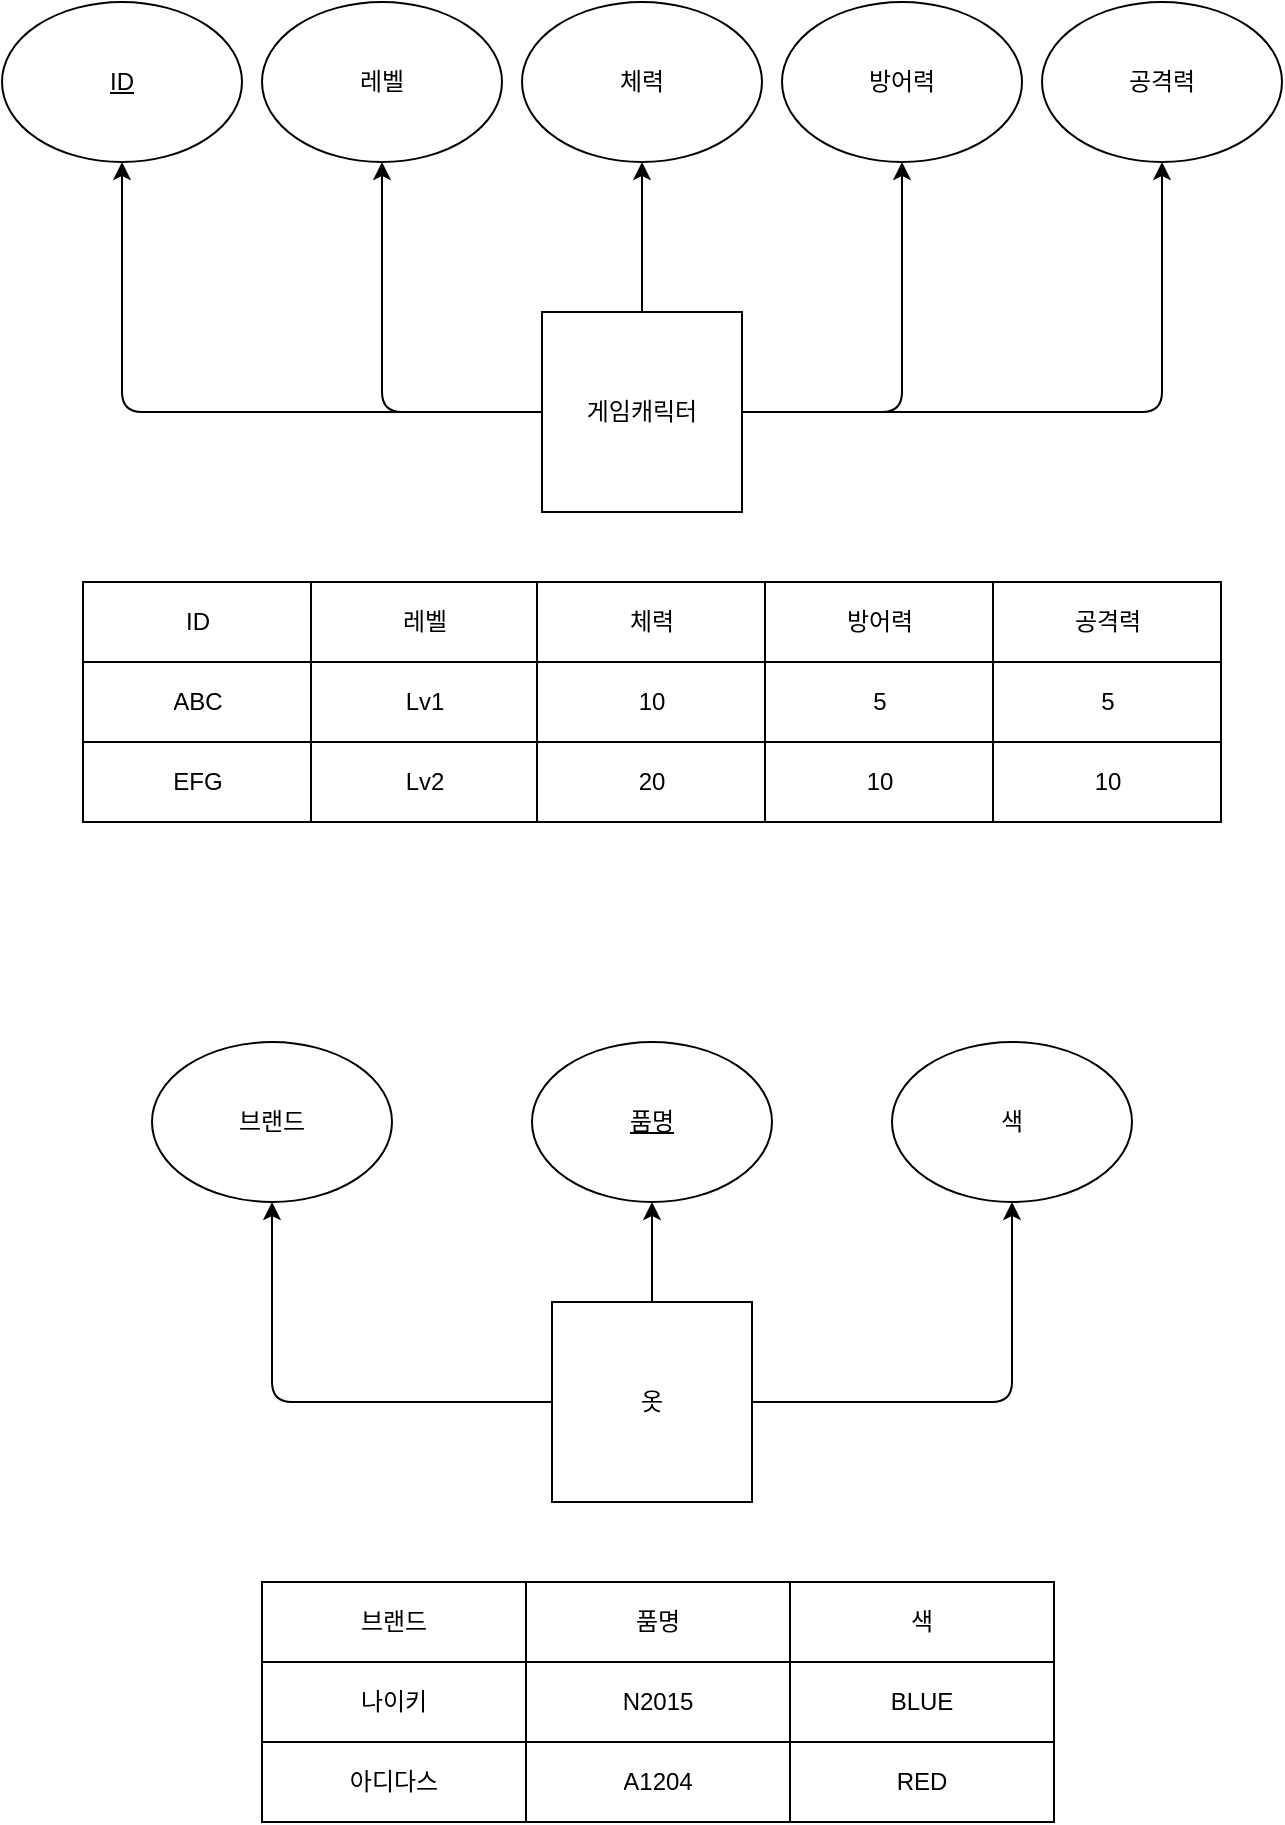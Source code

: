 <mxfile version="16.0.0" type="device"><diagram id="erJ9eoPsmCCwT3bC7XLw" name="Page-1"><mxGraphModel dx="1102" dy="685" grid="1" gridSize="10" guides="1" tooltips="1" connect="1" arrows="1" fold="1" page="1" pageScale="1" pageWidth="827" pageHeight="1169" math="0" shadow="0"><root><mxCell id="0"/><mxCell id="1" parent="0"/><mxCell id="5CZbk-YglwIKCDGQJsau-1" style="edgeStyle=orthogonalEdgeStyle;rounded=1;sketch=0;orthogonalLoop=1;jettySize=auto;html=1;entryX=0.5;entryY=1;entryDx=0;entryDy=0;" parent="1" source="5CZbk-YglwIKCDGQJsau-6" target="5CZbk-YglwIKCDGQJsau-7" edge="1"><mxGeometry relative="1" as="geometry"/></mxCell><mxCell id="5CZbk-YglwIKCDGQJsau-2" style="edgeStyle=orthogonalEdgeStyle;rounded=1;sketch=0;orthogonalLoop=1;jettySize=auto;html=1;entryX=0.5;entryY=1;entryDx=0;entryDy=0;" parent="1" source="5CZbk-YglwIKCDGQJsau-6" target="5CZbk-YglwIKCDGQJsau-9" edge="1"><mxGeometry relative="1" as="geometry"/></mxCell><mxCell id="5CZbk-YglwIKCDGQJsau-3" style="edgeStyle=orthogonalEdgeStyle;rounded=1;sketch=0;orthogonalLoop=1;jettySize=auto;html=1;entryX=0.5;entryY=1;entryDx=0;entryDy=0;" parent="1" source="5CZbk-YglwIKCDGQJsau-6" target="5CZbk-YglwIKCDGQJsau-10" edge="1"><mxGeometry relative="1" as="geometry"/></mxCell><mxCell id="5CZbk-YglwIKCDGQJsau-4" style="edgeStyle=orthogonalEdgeStyle;rounded=1;sketch=0;orthogonalLoop=1;jettySize=auto;html=1;" parent="1" source="5CZbk-YglwIKCDGQJsau-6" target="5CZbk-YglwIKCDGQJsau-8" edge="1"><mxGeometry relative="1" as="geometry"/></mxCell><mxCell id="5CZbk-YglwIKCDGQJsau-5" style="edgeStyle=orthogonalEdgeStyle;rounded=1;sketch=0;orthogonalLoop=1;jettySize=auto;html=1;entryX=0.5;entryY=1;entryDx=0;entryDy=0;" parent="1" source="5CZbk-YglwIKCDGQJsau-6" target="5CZbk-YglwIKCDGQJsau-11" edge="1"><mxGeometry relative="1" as="geometry"/></mxCell><mxCell id="5CZbk-YglwIKCDGQJsau-6" value="게임캐릭터" style="whiteSpace=wrap;html=1;aspect=fixed;" parent="1" vertex="1"><mxGeometry x="364" y="205" width="100" height="100" as="geometry"/></mxCell><mxCell id="5CZbk-YglwIKCDGQJsau-7" value="레벨" style="ellipse;whiteSpace=wrap;html=1;rounded=0;sketch=0;" parent="1" vertex="1"><mxGeometry x="224" y="50" width="120" height="80" as="geometry"/></mxCell><mxCell id="5CZbk-YglwIKCDGQJsau-8" value="방어력" style="ellipse;whiteSpace=wrap;html=1;rounded=0;sketch=0;" parent="1" vertex="1"><mxGeometry x="484" y="50" width="120" height="80" as="geometry"/></mxCell><mxCell id="5CZbk-YglwIKCDGQJsau-9" value="체력" style="ellipse;whiteSpace=wrap;html=1;rounded=0;sketch=0;" parent="1" vertex="1"><mxGeometry x="354" y="50" width="120" height="80" as="geometry"/></mxCell><mxCell id="5CZbk-YglwIKCDGQJsau-10" value="ID" style="ellipse;whiteSpace=wrap;html=1;rounded=0;sketch=0;fontStyle=4" parent="1" vertex="1"><mxGeometry x="94" y="50" width="120" height="80" as="geometry"/></mxCell><mxCell id="5CZbk-YglwIKCDGQJsau-11" value="공격력" style="ellipse;whiteSpace=wrap;html=1;rounded=0;sketch=0;" parent="1" vertex="1"><mxGeometry x="614" y="50" width="120" height="80" as="geometry"/></mxCell><mxCell id="5CZbk-YglwIKCDGQJsau-12" style="edgeStyle=orthogonalEdgeStyle;rounded=1;sketch=0;orthogonalLoop=1;jettySize=auto;html=1;entryX=0.5;entryY=1;entryDx=0;entryDy=0;" parent="1" source="5CZbk-YglwIKCDGQJsau-15" target="5CZbk-YglwIKCDGQJsau-16" edge="1"><mxGeometry relative="1" as="geometry"/></mxCell><mxCell id="5CZbk-YglwIKCDGQJsau-13" style="edgeStyle=orthogonalEdgeStyle;rounded=1;sketch=0;orthogonalLoop=1;jettySize=auto;html=1;entryX=0.5;entryY=1;entryDx=0;entryDy=0;" parent="1" source="5CZbk-YglwIKCDGQJsau-15" target="5CZbk-YglwIKCDGQJsau-17" edge="1"><mxGeometry relative="1" as="geometry"/></mxCell><mxCell id="5CZbk-YglwIKCDGQJsau-14" style="edgeStyle=orthogonalEdgeStyle;rounded=1;sketch=0;orthogonalLoop=1;jettySize=auto;html=1;entryX=0.5;entryY=1;entryDx=0;entryDy=0;" parent="1" source="5CZbk-YglwIKCDGQJsau-15" target="5CZbk-YglwIKCDGQJsau-18" edge="1"><mxGeometry relative="1" as="geometry"/></mxCell><mxCell id="5CZbk-YglwIKCDGQJsau-15" value="옷" style="whiteSpace=wrap;html=1;aspect=fixed;rounded=0;sketch=0;" parent="1" vertex="1"><mxGeometry x="369" y="700" width="100" height="100" as="geometry"/></mxCell><mxCell id="5CZbk-YglwIKCDGQJsau-16" value="브랜드" style="ellipse;whiteSpace=wrap;html=1;rounded=0;sketch=0;" parent="1" vertex="1"><mxGeometry x="169" y="570" width="120" height="80" as="geometry"/></mxCell><mxCell id="5CZbk-YglwIKCDGQJsau-17" value="품명" style="ellipse;whiteSpace=wrap;html=1;rounded=0;sketch=0;fontStyle=4" parent="1" vertex="1"><mxGeometry x="359" y="570" width="120" height="80" as="geometry"/></mxCell><mxCell id="5CZbk-YglwIKCDGQJsau-18" value="색" style="ellipse;whiteSpace=wrap;html=1;rounded=0;sketch=0;" parent="1" vertex="1"><mxGeometry x="539" y="570" width="120" height="80" as="geometry"/></mxCell><mxCell id="5CZbk-YglwIKCDGQJsau-37" value="" style="shape=table;html=1;whiteSpace=wrap;startSize=0;container=1;collapsible=0;childLayout=tableLayout;" parent="1" vertex="1"><mxGeometry x="134.5" y="340" width="569" height="120" as="geometry"/></mxCell><mxCell id="5CZbk-YglwIKCDGQJsau-38" value="" style="shape=partialRectangle;html=1;whiteSpace=wrap;collapsible=0;dropTarget=0;pointerEvents=0;fillColor=none;top=0;left=0;bottom=0;right=0;points=[[0,0.5],[1,0.5]];portConstraint=eastwest;" parent="5CZbk-YglwIKCDGQJsau-37" vertex="1"><mxGeometry width="569" height="40" as="geometry"/></mxCell><mxCell id="5CZbk-YglwIKCDGQJsau-39" value="ID" style="shape=partialRectangle;html=1;whiteSpace=wrap;connectable=0;fillColor=none;top=0;left=0;bottom=0;right=0;overflow=hidden;pointerEvents=1;" parent="5CZbk-YglwIKCDGQJsau-38" vertex="1"><mxGeometry width="114" height="40" as="geometry"><mxRectangle width="114" height="40" as="alternateBounds"/></mxGeometry></mxCell><mxCell id="5CZbk-YglwIKCDGQJsau-40" value="레벨" style="shape=partialRectangle;html=1;whiteSpace=wrap;connectable=0;fillColor=none;top=0;left=0;bottom=0;right=0;overflow=hidden;pointerEvents=1;" parent="5CZbk-YglwIKCDGQJsau-38" vertex="1"><mxGeometry x="114" width="113" height="40" as="geometry"><mxRectangle width="113" height="40" as="alternateBounds"/></mxGeometry></mxCell><mxCell id="5CZbk-YglwIKCDGQJsau-148" value="체력" style="shape=partialRectangle;html=1;whiteSpace=wrap;connectable=0;fillColor=none;top=0;left=0;bottom=0;right=0;overflow=hidden;pointerEvents=1;" parent="5CZbk-YglwIKCDGQJsau-38" vertex="1"><mxGeometry x="227" width="114" height="40" as="geometry"><mxRectangle width="114" height="40" as="alternateBounds"/></mxGeometry></mxCell><mxCell id="5CZbk-YglwIKCDGQJsau-151" value="방어력" style="shape=partialRectangle;html=1;whiteSpace=wrap;connectable=0;fillColor=none;top=0;left=0;bottom=0;right=0;overflow=hidden;pointerEvents=1;" parent="5CZbk-YglwIKCDGQJsau-38" vertex="1"><mxGeometry x="341" width="114" height="40" as="geometry"><mxRectangle width="114" height="40" as="alternateBounds"/></mxGeometry></mxCell><mxCell id="5CZbk-YglwIKCDGQJsau-41" value="공격력" style="shape=partialRectangle;html=1;whiteSpace=wrap;connectable=0;fillColor=none;top=0;left=0;bottom=0;right=0;overflow=hidden;pointerEvents=1;" parent="5CZbk-YglwIKCDGQJsau-38" vertex="1"><mxGeometry x="455" width="114" height="40" as="geometry"><mxRectangle width="114" height="40" as="alternateBounds"/></mxGeometry></mxCell><mxCell id="5CZbk-YglwIKCDGQJsau-42" value="" style="shape=partialRectangle;html=1;whiteSpace=wrap;collapsible=0;dropTarget=0;pointerEvents=0;fillColor=none;top=0;left=0;bottom=0;right=0;points=[[0,0.5],[1,0.5]];portConstraint=eastwest;" parent="5CZbk-YglwIKCDGQJsau-37" vertex="1"><mxGeometry y="40" width="569" height="40" as="geometry"/></mxCell><mxCell id="5CZbk-YglwIKCDGQJsau-43" value="ABC" style="shape=partialRectangle;html=1;whiteSpace=wrap;connectable=0;fillColor=none;top=0;left=0;bottom=0;right=0;overflow=hidden;pointerEvents=1;" parent="5CZbk-YglwIKCDGQJsau-42" vertex="1"><mxGeometry width="114" height="40" as="geometry"><mxRectangle width="114" height="40" as="alternateBounds"/></mxGeometry></mxCell><mxCell id="5CZbk-YglwIKCDGQJsau-44" value="Lv1" style="shape=partialRectangle;html=1;whiteSpace=wrap;connectable=0;fillColor=none;top=0;left=0;bottom=0;right=0;overflow=hidden;pointerEvents=1;" parent="5CZbk-YglwIKCDGQJsau-42" vertex="1"><mxGeometry x="114" width="113" height="40" as="geometry"><mxRectangle width="113" height="40" as="alternateBounds"/></mxGeometry></mxCell><mxCell id="5CZbk-YglwIKCDGQJsau-149" value="10" style="shape=partialRectangle;html=1;whiteSpace=wrap;connectable=0;fillColor=none;top=0;left=0;bottom=0;right=0;overflow=hidden;pointerEvents=1;" parent="5CZbk-YglwIKCDGQJsau-42" vertex="1"><mxGeometry x="227" width="114" height="40" as="geometry"><mxRectangle width="114" height="40" as="alternateBounds"/></mxGeometry></mxCell><mxCell id="5CZbk-YglwIKCDGQJsau-152" value="5" style="shape=partialRectangle;html=1;whiteSpace=wrap;connectable=0;fillColor=none;top=0;left=0;bottom=0;right=0;overflow=hidden;pointerEvents=1;" parent="5CZbk-YglwIKCDGQJsau-42" vertex="1"><mxGeometry x="341" width="114" height="40" as="geometry"><mxRectangle width="114" height="40" as="alternateBounds"/></mxGeometry></mxCell><mxCell id="5CZbk-YglwIKCDGQJsau-45" value="5" style="shape=partialRectangle;html=1;whiteSpace=wrap;connectable=0;fillColor=none;top=0;left=0;bottom=0;right=0;overflow=hidden;pointerEvents=1;" parent="5CZbk-YglwIKCDGQJsau-42" vertex="1"><mxGeometry x="455" width="114" height="40" as="geometry"><mxRectangle width="114" height="40" as="alternateBounds"/></mxGeometry></mxCell><mxCell id="5CZbk-YglwIKCDGQJsau-46" value="" style="shape=partialRectangle;html=1;whiteSpace=wrap;collapsible=0;dropTarget=0;pointerEvents=0;fillColor=none;top=0;left=0;bottom=0;right=0;points=[[0,0.5],[1,0.5]];portConstraint=eastwest;" parent="5CZbk-YglwIKCDGQJsau-37" vertex="1"><mxGeometry y="80" width="569" height="40" as="geometry"/></mxCell><mxCell id="5CZbk-YglwIKCDGQJsau-47" value="&lt;span&gt;EFG&lt;/span&gt;" style="shape=partialRectangle;html=1;whiteSpace=wrap;connectable=0;fillColor=none;top=0;left=0;bottom=0;right=0;overflow=hidden;pointerEvents=1;" parent="5CZbk-YglwIKCDGQJsau-46" vertex="1"><mxGeometry width="114" height="40" as="geometry"><mxRectangle width="114" height="40" as="alternateBounds"/></mxGeometry></mxCell><mxCell id="5CZbk-YglwIKCDGQJsau-48" value="Lv2" style="shape=partialRectangle;html=1;whiteSpace=wrap;connectable=0;fillColor=none;top=0;left=0;bottom=0;right=0;overflow=hidden;pointerEvents=1;" parent="5CZbk-YglwIKCDGQJsau-46" vertex="1"><mxGeometry x="114" width="113" height="40" as="geometry"><mxRectangle width="113" height="40" as="alternateBounds"/></mxGeometry></mxCell><mxCell id="5CZbk-YglwIKCDGQJsau-150" value="20" style="shape=partialRectangle;html=1;whiteSpace=wrap;connectable=0;fillColor=none;top=0;left=0;bottom=0;right=0;overflow=hidden;pointerEvents=1;" parent="5CZbk-YglwIKCDGQJsau-46" vertex="1"><mxGeometry x="227" width="114" height="40" as="geometry"><mxRectangle width="114" height="40" as="alternateBounds"/></mxGeometry></mxCell><mxCell id="5CZbk-YglwIKCDGQJsau-153" value="10" style="shape=partialRectangle;html=1;whiteSpace=wrap;connectable=0;fillColor=none;top=0;left=0;bottom=0;right=0;overflow=hidden;pointerEvents=1;" parent="5CZbk-YglwIKCDGQJsau-46" vertex="1"><mxGeometry x="341" width="114" height="40" as="geometry"><mxRectangle width="114" height="40" as="alternateBounds"/></mxGeometry></mxCell><mxCell id="5CZbk-YglwIKCDGQJsau-49" value="10" style="shape=partialRectangle;html=1;whiteSpace=wrap;connectable=0;fillColor=none;top=0;left=0;bottom=0;right=0;overflow=hidden;pointerEvents=1;" parent="5CZbk-YglwIKCDGQJsau-46" vertex="1"><mxGeometry x="455" width="114" height="40" as="geometry"><mxRectangle width="114" height="40" as="alternateBounds"/></mxGeometry></mxCell><mxCell id="5CZbk-YglwIKCDGQJsau-154" value="" style="shape=table;html=1;whiteSpace=wrap;startSize=0;container=1;collapsible=0;childLayout=tableLayout;" parent="1" vertex="1"><mxGeometry x="224" y="840" width="396" height="120" as="geometry"/></mxCell><mxCell id="5CZbk-YglwIKCDGQJsau-155" value="" style="shape=partialRectangle;html=1;whiteSpace=wrap;collapsible=0;dropTarget=0;pointerEvents=0;fillColor=none;top=0;left=0;bottom=0;right=0;points=[[0,0.5],[1,0.5]];portConstraint=eastwest;" parent="5CZbk-YglwIKCDGQJsau-154" vertex="1"><mxGeometry width="396" height="40" as="geometry"/></mxCell><mxCell id="5CZbk-YglwIKCDGQJsau-156" value="브랜드" style="shape=partialRectangle;html=1;whiteSpace=wrap;connectable=0;fillColor=none;top=0;left=0;bottom=0;right=0;overflow=hidden;pointerEvents=1;" parent="5CZbk-YglwIKCDGQJsau-155" vertex="1"><mxGeometry width="132" height="40" as="geometry"><mxRectangle width="132" height="40" as="alternateBounds"/></mxGeometry></mxCell><mxCell id="5CZbk-YglwIKCDGQJsau-157" value="품명" style="shape=partialRectangle;html=1;whiteSpace=wrap;connectable=0;fillColor=none;top=0;left=0;bottom=0;right=0;overflow=hidden;pointerEvents=1;" parent="5CZbk-YglwIKCDGQJsau-155" vertex="1"><mxGeometry x="132" width="132" height="40" as="geometry"><mxRectangle width="132" height="40" as="alternateBounds"/></mxGeometry></mxCell><mxCell id="5CZbk-YglwIKCDGQJsau-158" value="색" style="shape=partialRectangle;html=1;whiteSpace=wrap;connectable=0;fillColor=none;top=0;left=0;bottom=0;right=0;overflow=hidden;pointerEvents=1;" parent="5CZbk-YglwIKCDGQJsau-155" vertex="1"><mxGeometry x="264" width="132" height="40" as="geometry"><mxRectangle width="132" height="40" as="alternateBounds"/></mxGeometry></mxCell><mxCell id="5CZbk-YglwIKCDGQJsau-159" value="" style="shape=partialRectangle;html=1;whiteSpace=wrap;collapsible=0;dropTarget=0;pointerEvents=0;fillColor=none;top=0;left=0;bottom=0;right=0;points=[[0,0.5],[1,0.5]];portConstraint=eastwest;" parent="5CZbk-YglwIKCDGQJsau-154" vertex="1"><mxGeometry y="40" width="396" height="40" as="geometry"/></mxCell><mxCell id="5CZbk-YglwIKCDGQJsau-160" value="나이키" style="shape=partialRectangle;html=1;whiteSpace=wrap;connectable=0;fillColor=none;top=0;left=0;bottom=0;right=0;overflow=hidden;pointerEvents=1;" parent="5CZbk-YglwIKCDGQJsau-159" vertex="1"><mxGeometry width="132" height="40" as="geometry"><mxRectangle width="132" height="40" as="alternateBounds"/></mxGeometry></mxCell><mxCell id="5CZbk-YglwIKCDGQJsau-161" value="N2015" style="shape=partialRectangle;html=1;whiteSpace=wrap;connectable=0;fillColor=none;top=0;left=0;bottom=0;right=0;overflow=hidden;pointerEvents=1;" parent="5CZbk-YglwIKCDGQJsau-159" vertex="1"><mxGeometry x="132" width="132" height="40" as="geometry"><mxRectangle width="132" height="40" as="alternateBounds"/></mxGeometry></mxCell><mxCell id="5CZbk-YglwIKCDGQJsau-162" value="BLUE" style="shape=partialRectangle;html=1;whiteSpace=wrap;connectable=0;fillColor=none;top=0;left=0;bottom=0;right=0;overflow=hidden;pointerEvents=1;" parent="5CZbk-YglwIKCDGQJsau-159" vertex="1"><mxGeometry x="264" width="132" height="40" as="geometry"><mxRectangle width="132" height="40" as="alternateBounds"/></mxGeometry></mxCell><mxCell id="5CZbk-YglwIKCDGQJsau-163" value="" style="shape=partialRectangle;html=1;whiteSpace=wrap;collapsible=0;dropTarget=0;pointerEvents=0;fillColor=none;top=0;left=0;bottom=0;right=0;points=[[0,0.5],[1,0.5]];portConstraint=eastwest;" parent="5CZbk-YglwIKCDGQJsau-154" vertex="1"><mxGeometry y="80" width="396" height="40" as="geometry"/></mxCell><mxCell id="5CZbk-YglwIKCDGQJsau-164" value="아디다스" style="shape=partialRectangle;html=1;whiteSpace=wrap;connectable=0;fillColor=none;top=0;left=0;bottom=0;right=0;overflow=hidden;pointerEvents=1;" parent="5CZbk-YglwIKCDGQJsau-163" vertex="1"><mxGeometry width="132" height="40" as="geometry"><mxRectangle width="132" height="40" as="alternateBounds"/></mxGeometry></mxCell><mxCell id="5CZbk-YglwIKCDGQJsau-165" value="A1204" style="shape=partialRectangle;html=1;whiteSpace=wrap;connectable=0;fillColor=none;top=0;left=0;bottom=0;right=0;overflow=hidden;pointerEvents=1;" parent="5CZbk-YglwIKCDGQJsau-163" vertex="1"><mxGeometry x="132" width="132" height="40" as="geometry"><mxRectangle width="132" height="40" as="alternateBounds"/></mxGeometry></mxCell><mxCell id="5CZbk-YglwIKCDGQJsau-166" value="RED" style="shape=partialRectangle;html=1;whiteSpace=wrap;connectable=0;fillColor=none;top=0;left=0;bottom=0;right=0;overflow=hidden;pointerEvents=1;" parent="5CZbk-YglwIKCDGQJsau-163" vertex="1"><mxGeometry x="264" width="132" height="40" as="geometry"><mxRectangle width="132" height="40" as="alternateBounds"/></mxGeometry></mxCell></root></mxGraphModel></diagram></mxfile>